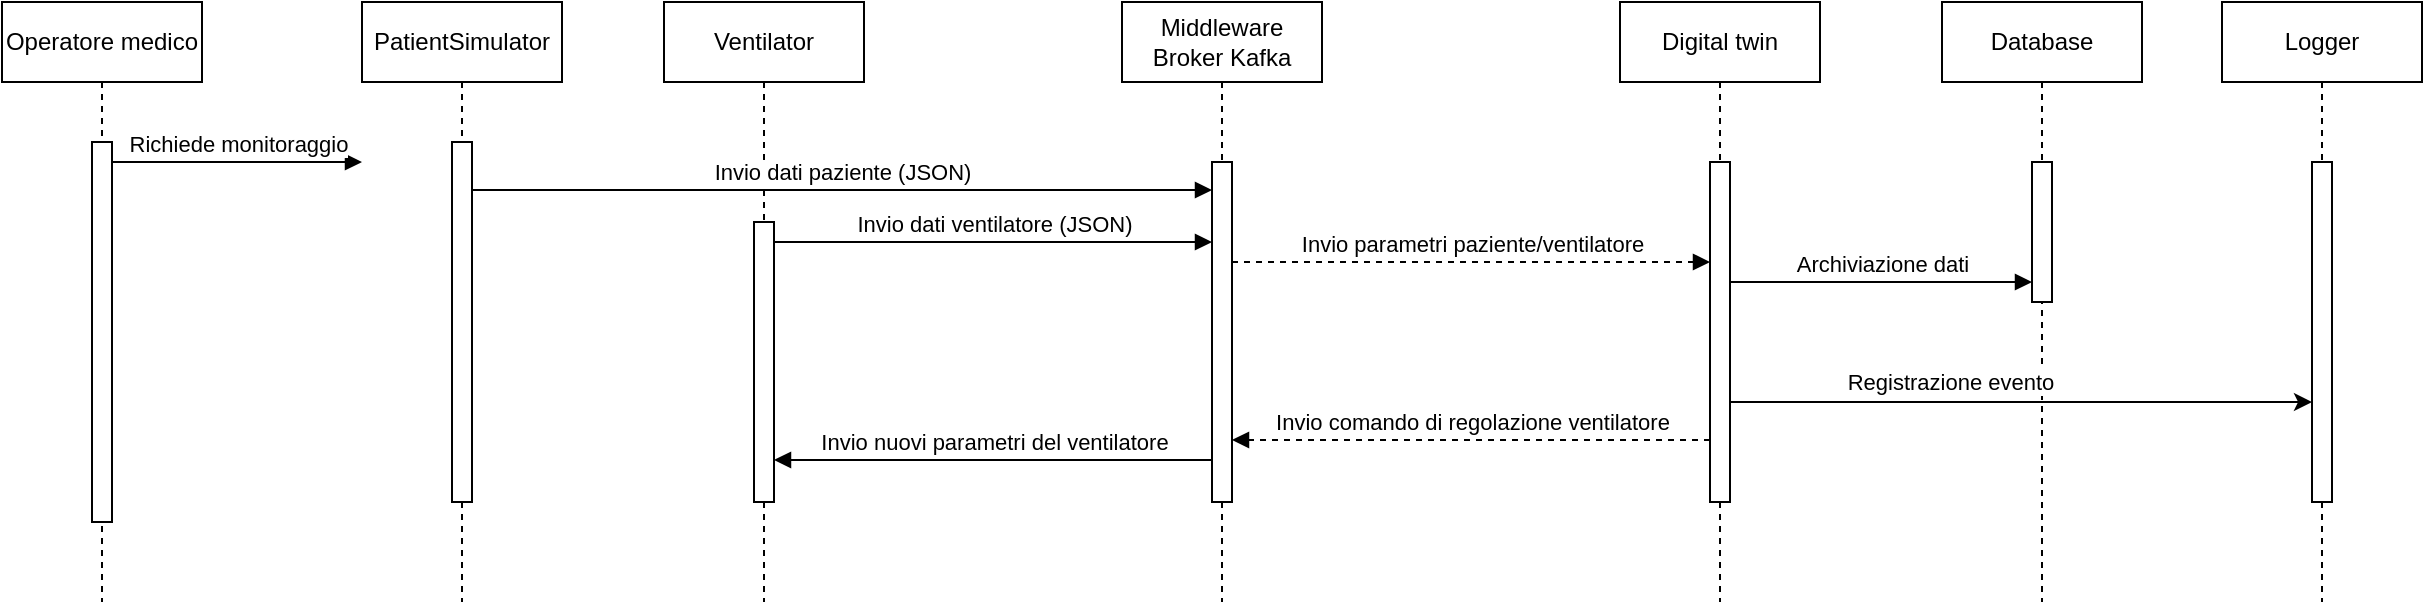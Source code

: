 <mxfile version="26.0.16">
  <diagram name="Page-1" id="2YBvvXClWsGukQMizWep">
    <mxGraphModel dx="432" dy="943" grid="1" gridSize="10" guides="1" tooltips="1" connect="1" arrows="1" fold="1" page="1" pageScale="1" pageWidth="850" pageHeight="1100" math="0" shadow="0">
      <root>
        <mxCell id="0" />
        <mxCell id="1" parent="0" />
        <mxCell id="aM9ryv3xv72pqoxQDRHE-1" value="Operatore medico" style="shape=umlLifeline;perimeter=lifelinePerimeter;whiteSpace=wrap;html=1;container=0;dropTarget=0;collapsible=0;recursiveResize=0;outlineConnect=0;portConstraint=eastwest;newEdgeStyle={&quot;edgeStyle&quot;:&quot;elbowEdgeStyle&quot;,&quot;elbow&quot;:&quot;vertical&quot;,&quot;curved&quot;:0,&quot;rounded&quot;:0};" parent="1" vertex="1">
          <mxGeometry x="40" y="40" width="100" height="300" as="geometry" />
        </mxCell>
        <mxCell id="aM9ryv3xv72pqoxQDRHE-2" value="" style="html=1;points=[];perimeter=orthogonalPerimeter;outlineConnect=0;targetShapes=umlLifeline;portConstraint=eastwest;newEdgeStyle={&quot;edgeStyle&quot;:&quot;elbowEdgeStyle&quot;,&quot;elbow&quot;:&quot;vertical&quot;,&quot;curved&quot;:0,&quot;rounded&quot;:0};" parent="aM9ryv3xv72pqoxQDRHE-1" vertex="1">
          <mxGeometry x="45" y="70" width="10" height="190" as="geometry" />
        </mxCell>
        <mxCell id="aM9ryv3xv72pqoxQDRHE-5" value="PatientSimulator" style="shape=umlLifeline;perimeter=lifelinePerimeter;whiteSpace=wrap;html=1;container=0;dropTarget=0;collapsible=0;recursiveResize=0;outlineConnect=0;portConstraint=eastwest;newEdgeStyle={&quot;edgeStyle&quot;:&quot;elbowEdgeStyle&quot;,&quot;elbow&quot;:&quot;vertical&quot;,&quot;curved&quot;:0,&quot;rounded&quot;:0};" parent="1" vertex="1">
          <mxGeometry x="220" y="40" width="100" height="300" as="geometry" />
        </mxCell>
        <mxCell id="aM9ryv3xv72pqoxQDRHE-6" value="" style="html=1;points=[];perimeter=orthogonalPerimeter;outlineConnect=0;targetShapes=umlLifeline;portConstraint=eastwest;newEdgeStyle={&quot;edgeStyle&quot;:&quot;elbowEdgeStyle&quot;,&quot;elbow&quot;:&quot;vertical&quot;,&quot;curved&quot;:0,&quot;rounded&quot;:0};" parent="aM9ryv3xv72pqoxQDRHE-5" vertex="1">
          <mxGeometry x="45" y="70" width="10" height="180" as="geometry" />
        </mxCell>
        <mxCell id="aM9ryv3xv72pqoxQDRHE-7" value="Richiede monitoraggio" style="html=1;verticalAlign=bottom;endArrow=block;edgeStyle=elbowEdgeStyle;elbow=vertical;curved=0;rounded=0;" parent="1" source="aM9ryv3xv72pqoxQDRHE-2" edge="1">
          <mxGeometry relative="1" as="geometry">
            <mxPoint x="195" y="130" as="sourcePoint" />
            <Array as="points">
              <mxPoint x="180" y="120" />
            </Array>
            <mxPoint x="220" y="120" as="targetPoint" />
          </mxGeometry>
        </mxCell>
        <mxCell id="FADxUGXVMaU8pyRAYEAG-1" value="Ventilator" style="shape=umlLifeline;perimeter=lifelinePerimeter;whiteSpace=wrap;html=1;container=0;dropTarget=0;collapsible=0;recursiveResize=0;outlineConnect=0;portConstraint=eastwest;newEdgeStyle={&quot;edgeStyle&quot;:&quot;elbowEdgeStyle&quot;,&quot;elbow&quot;:&quot;vertical&quot;,&quot;curved&quot;:0,&quot;rounded&quot;:0};" parent="1" vertex="1">
          <mxGeometry x="371" y="40" width="100" height="300" as="geometry" />
        </mxCell>
        <mxCell id="FADxUGXVMaU8pyRAYEAG-2" value="" style="html=1;points=[];perimeter=orthogonalPerimeter;outlineConnect=0;targetShapes=umlLifeline;portConstraint=eastwest;newEdgeStyle={&quot;edgeStyle&quot;:&quot;elbowEdgeStyle&quot;,&quot;elbow&quot;:&quot;vertical&quot;,&quot;curved&quot;:0,&quot;rounded&quot;:0};" parent="FADxUGXVMaU8pyRAYEAG-1" vertex="1">
          <mxGeometry x="45" y="110" width="10" height="140" as="geometry" />
        </mxCell>
        <mxCell id="FADxUGXVMaU8pyRAYEAG-3" value="Middleware&lt;div&gt;Broker Kafka&lt;/div&gt;" style="shape=umlLifeline;perimeter=lifelinePerimeter;whiteSpace=wrap;html=1;container=0;dropTarget=0;collapsible=0;recursiveResize=0;outlineConnect=0;portConstraint=eastwest;newEdgeStyle={&quot;edgeStyle&quot;:&quot;elbowEdgeStyle&quot;,&quot;elbow&quot;:&quot;vertical&quot;,&quot;curved&quot;:0,&quot;rounded&quot;:0};" parent="1" vertex="1">
          <mxGeometry x="600" y="40" width="100" height="300" as="geometry" />
        </mxCell>
        <mxCell id="FADxUGXVMaU8pyRAYEAG-4" value="" style="html=1;points=[];perimeter=orthogonalPerimeter;outlineConnect=0;targetShapes=umlLifeline;portConstraint=eastwest;newEdgeStyle={&quot;edgeStyle&quot;:&quot;elbowEdgeStyle&quot;,&quot;elbow&quot;:&quot;vertical&quot;,&quot;curved&quot;:0,&quot;rounded&quot;:0};" parent="FADxUGXVMaU8pyRAYEAG-3" vertex="1">
          <mxGeometry x="45" y="80" width="10" height="170" as="geometry" />
        </mxCell>
        <mxCell id="FADxUGXVMaU8pyRAYEAG-5" value="Digital twin" style="shape=umlLifeline;perimeter=lifelinePerimeter;whiteSpace=wrap;html=1;container=0;dropTarget=0;collapsible=0;recursiveResize=0;outlineConnect=0;portConstraint=eastwest;newEdgeStyle={&quot;edgeStyle&quot;:&quot;elbowEdgeStyle&quot;,&quot;elbow&quot;:&quot;vertical&quot;,&quot;curved&quot;:0,&quot;rounded&quot;:0};" parent="1" vertex="1">
          <mxGeometry x="849" y="40" width="100" height="300" as="geometry" />
        </mxCell>
        <mxCell id="FADxUGXVMaU8pyRAYEAG-6" value="" style="html=1;points=[];perimeter=orthogonalPerimeter;outlineConnect=0;targetShapes=umlLifeline;portConstraint=eastwest;newEdgeStyle={&quot;edgeStyle&quot;:&quot;elbowEdgeStyle&quot;,&quot;elbow&quot;:&quot;vertical&quot;,&quot;curved&quot;:0,&quot;rounded&quot;:0};" parent="FADxUGXVMaU8pyRAYEAG-5" vertex="1">
          <mxGeometry x="45" y="80" width="10" height="170" as="geometry" />
        </mxCell>
        <mxCell id="FADxUGXVMaU8pyRAYEAG-7" value="Database" style="shape=umlLifeline;perimeter=lifelinePerimeter;whiteSpace=wrap;html=1;container=0;dropTarget=0;collapsible=0;recursiveResize=0;outlineConnect=0;portConstraint=eastwest;newEdgeStyle={&quot;edgeStyle&quot;:&quot;elbowEdgeStyle&quot;,&quot;elbow&quot;:&quot;vertical&quot;,&quot;curved&quot;:0,&quot;rounded&quot;:0};" parent="1" vertex="1">
          <mxGeometry x="1010" y="40" width="100" height="300" as="geometry" />
        </mxCell>
        <mxCell id="FADxUGXVMaU8pyRAYEAG-8" value="" style="html=1;points=[];perimeter=orthogonalPerimeter;outlineConnect=0;targetShapes=umlLifeline;portConstraint=eastwest;newEdgeStyle={&quot;edgeStyle&quot;:&quot;elbowEdgeStyle&quot;,&quot;elbow&quot;:&quot;vertical&quot;,&quot;curved&quot;:0,&quot;rounded&quot;:0};" parent="FADxUGXVMaU8pyRAYEAG-7" vertex="1">
          <mxGeometry x="45" y="80" width="10" height="70" as="geometry" />
        </mxCell>
        <mxCell id="FADxUGXVMaU8pyRAYEAG-9" value="Invio dati paziente (JSON)" style="html=1;verticalAlign=bottom;endArrow=block;edgeStyle=elbowEdgeStyle;elbow=horizontal;curved=0;rounded=0;" parent="1" edge="1">
          <mxGeometry relative="1" as="geometry">
            <mxPoint x="275" y="134" as="sourcePoint" />
            <Array as="points">
              <mxPoint x="365" y="134" />
            </Array>
            <mxPoint x="645" y="134" as="targetPoint" />
          </mxGeometry>
        </mxCell>
        <mxCell id="FADxUGXVMaU8pyRAYEAG-10" value="Invio dati ventilatore (JSON)" style="html=1;verticalAlign=bottom;endArrow=block;edgeStyle=elbowEdgeStyle;elbow=horizontal;curved=0;rounded=0;" parent="1" edge="1" target="FADxUGXVMaU8pyRAYEAG-4" source="FADxUGXVMaU8pyRAYEAG-2">
          <mxGeometry relative="1" as="geometry">
            <mxPoint x="460" y="160" as="sourcePoint" />
            <Array as="points">
              <mxPoint x="555" y="160" />
            </Array>
            <mxPoint x="640" y="160" as="targetPoint" />
          </mxGeometry>
        </mxCell>
        <mxCell id="FADxUGXVMaU8pyRAYEAG-11" value="Invio parametri paziente/ventilatore" style="html=1;verticalAlign=bottom;endArrow=block;edgeStyle=elbowEdgeStyle;elbow=horizontal;curved=0;rounded=0;dashed=1;" parent="1" edge="1" target="FADxUGXVMaU8pyRAYEAG-6" source="FADxUGXVMaU8pyRAYEAG-4">
          <mxGeometry x="0.003" relative="1" as="geometry">
            <mxPoint x="670" y="170" as="sourcePoint" />
            <Array as="points">
              <mxPoint x="755" y="170" />
            </Array>
            <mxPoint x="840" y="170" as="targetPoint" />
            <mxPoint as="offset" />
          </mxGeometry>
        </mxCell>
        <mxCell id="FADxUGXVMaU8pyRAYEAG-12" value="Archiviazione dati" style="html=1;verticalAlign=bottom;endArrow=block;edgeStyle=elbowEdgeStyle;elbow=horizontal;curved=0;rounded=0;" parent="1" edge="1" target="FADxUGXVMaU8pyRAYEAG-8" source="FADxUGXVMaU8pyRAYEAG-6">
          <mxGeometry relative="1" as="geometry">
            <mxPoint x="870" y="180" as="sourcePoint" />
            <Array as="points">
              <mxPoint x="955" y="180" />
            </Array>
            <mxPoint x="1040" y="180" as="targetPoint" />
          </mxGeometry>
        </mxCell>
        <mxCell id="FADxUGXVMaU8pyRAYEAG-13" value="Invio nuovi parametri del ventilatore" style="html=1;verticalAlign=bottom;endArrow=block;edgeStyle=elbowEdgeStyle;elbow=vertical;curved=0;rounded=0;" parent="1" edge="1">
          <mxGeometry relative="1" as="geometry">
            <mxPoint x="645" y="269" as="sourcePoint" />
            <Array as="points">
              <mxPoint x="560" y="269" />
            </Array>
            <mxPoint x="426" y="269" as="targetPoint" />
          </mxGeometry>
        </mxCell>
        <mxCell id="FADxUGXVMaU8pyRAYEAG-14" value="Invio comando di regolazione ventilatore" style="html=1;verticalAlign=bottom;endArrow=block;edgeStyle=elbowEdgeStyle;elbow=vertical;curved=0;rounded=0;dashed=1;" parent="1" edge="1">
          <mxGeometry x="-0.005" relative="1" as="geometry">
            <mxPoint x="894" y="259" as="sourcePoint" />
            <Array as="points">
              <mxPoint x="760" y="259" />
            </Array>
            <mxPoint x="655" y="259" as="targetPoint" />
            <mxPoint as="offset" />
          </mxGeometry>
        </mxCell>
        <mxCell id="k8jWDLeCVynyy9V271N_-1" value="Logger" style="shape=umlLifeline;perimeter=lifelinePerimeter;whiteSpace=wrap;html=1;container=0;dropTarget=0;collapsible=0;recursiveResize=0;outlineConnect=0;portConstraint=eastwest;newEdgeStyle={&quot;edgeStyle&quot;:&quot;elbowEdgeStyle&quot;,&quot;elbow&quot;:&quot;vertical&quot;,&quot;curved&quot;:0,&quot;rounded&quot;:0};" vertex="1" parent="1">
          <mxGeometry x="1150" y="40" width="100" height="300" as="geometry" />
        </mxCell>
        <mxCell id="k8jWDLeCVynyy9V271N_-2" value="" style="html=1;points=[];perimeter=orthogonalPerimeter;outlineConnect=0;targetShapes=umlLifeline;portConstraint=eastwest;newEdgeStyle={&quot;edgeStyle&quot;:&quot;elbowEdgeStyle&quot;,&quot;elbow&quot;:&quot;vertical&quot;,&quot;curved&quot;:0,&quot;rounded&quot;:0};" vertex="1" parent="k8jWDLeCVynyy9V271N_-1">
          <mxGeometry x="45" y="80" width="10" height="170" as="geometry" />
        </mxCell>
        <mxCell id="k8jWDLeCVynyy9V271N_-3" value="" style="endArrow=classic;html=1;rounded=0;" edge="1" parent="1">
          <mxGeometry width="50" height="50" relative="1" as="geometry">
            <mxPoint x="904" y="240" as="sourcePoint" />
            <mxPoint x="1195.0" y="240" as="targetPoint" />
          </mxGeometry>
        </mxCell>
        <mxCell id="k8jWDLeCVynyy9V271N_-4" value="Registrazione evento" style="edgeLabel;html=1;align=center;verticalAlign=middle;resizable=0;points=[];" vertex="1" connectable="0" parent="k8jWDLeCVynyy9V271N_-3">
          <mxGeometry x="-0.255" y="-4" relative="1" as="geometry">
            <mxPoint x="1" y="-14" as="offset" />
          </mxGeometry>
        </mxCell>
      </root>
    </mxGraphModel>
  </diagram>
</mxfile>

